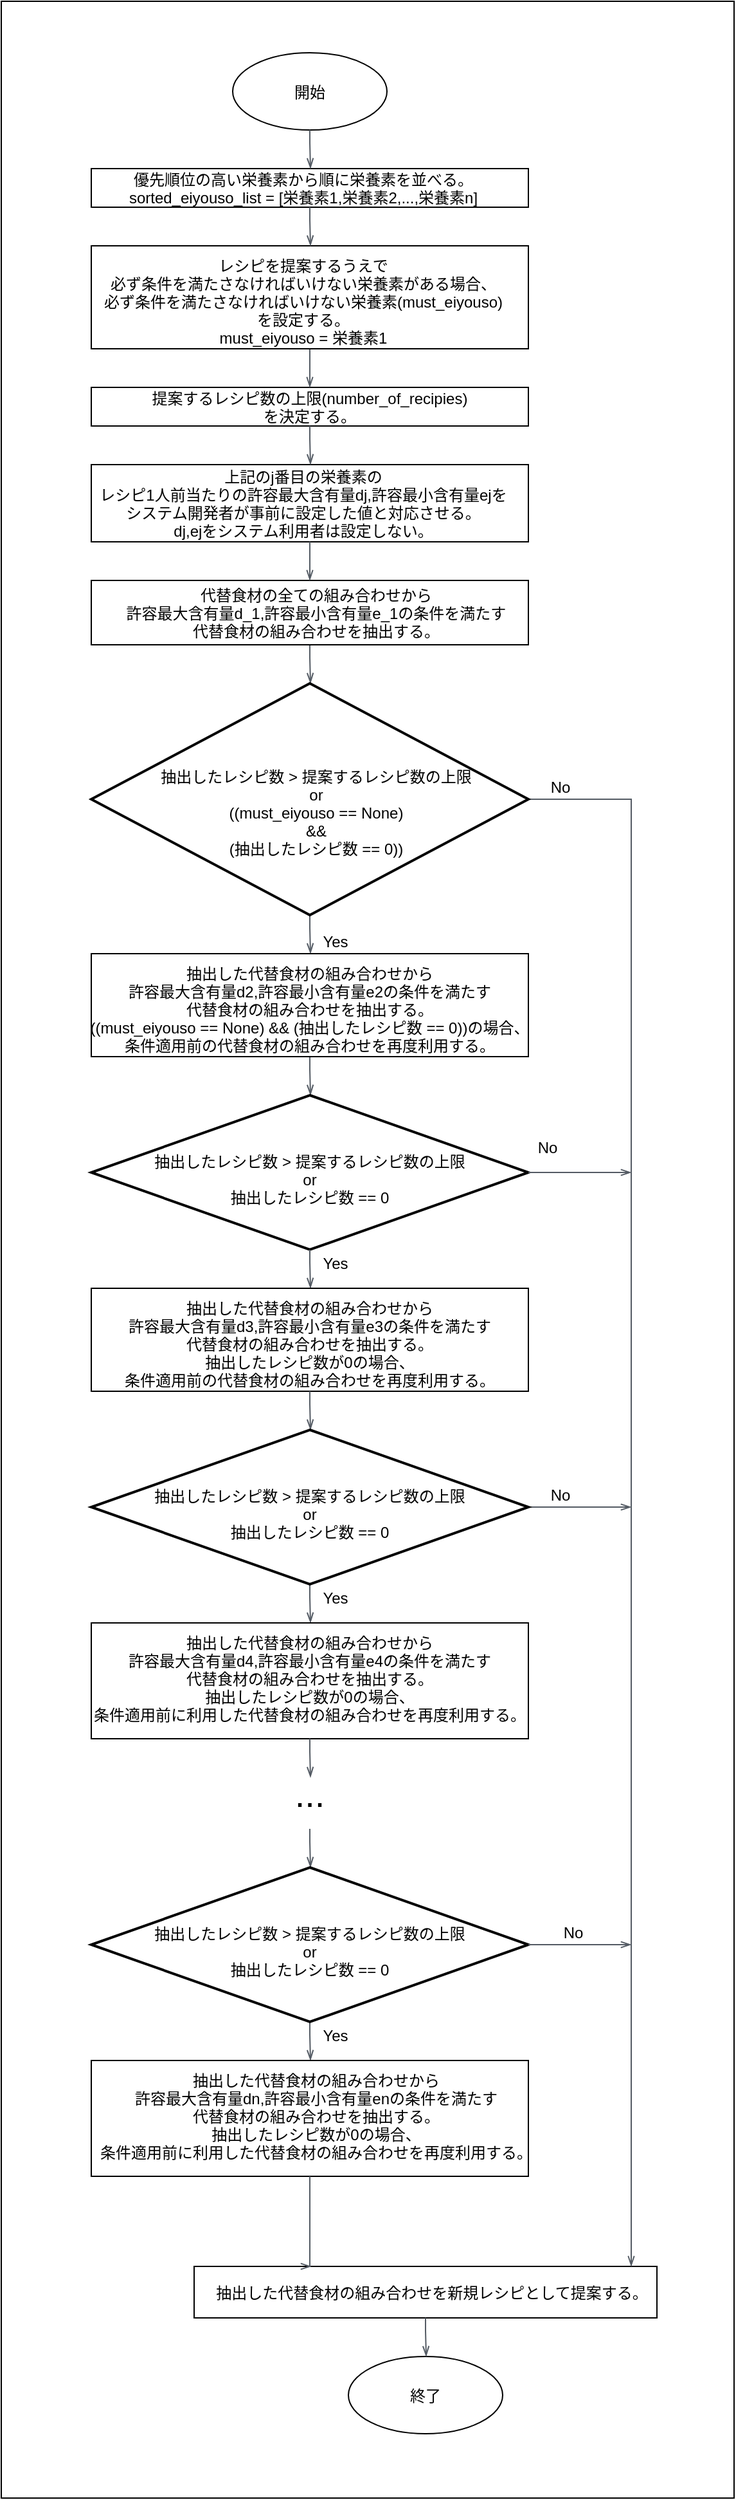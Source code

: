 <mxfile version="14.7.7" type="github">
  <diagram id="zRziVPeCVlG07U9BPZFa" name="Page-1">
    <mxGraphModel dx="868" dy="1250" grid="1" gridSize="10" guides="0" tooltips="1" connect="1" arrows="1" fold="1" page="0" pageScale="1" pageWidth="827" pageHeight="1169" math="0" shadow="0">
      <root>
        <mxCell id="0" />
        <mxCell id="1" parent="0" />
        <mxCell id="kCSx7BQUmaSw3ekZadOx-1" value="" style="rounded=0;whiteSpace=wrap;html=1;" parent="1" vertex="1">
          <mxGeometry x="30" y="-780" width="570" height="1940" as="geometry" />
        </mxCell>
        <mxCell id="hJdnB4xZ4oUYTax6oUDe-4" value="" style="strokeWidth=1;html=1;shape=mxgraph.flowchart.start_1;whiteSpace=wrap;labelBorderColor=#000000;" parent="1" vertex="1">
          <mxGeometry x="210" y="-740" width="120" height="60" as="geometry" />
        </mxCell>
        <mxCell id="hJdnB4xZ4oUYTax6oUDe-14" value="開始" style="text;align=center;verticalAlign=middle;resizable=0;points=[];autosize=1;labelBackgroundColor=#ffffff;labelBorderColor=none;" parent="1" vertex="1">
          <mxGeometry x="250" y="-720" width="40" height="20" as="geometry" />
        </mxCell>
        <mxCell id="hJdnB4xZ4oUYTax6oUDe-34" value="" style="edgeStyle=orthogonalEdgeStyle;html=1;endArrow=openThin;elbow=vertical;startArrow=none;endFill=0;strokeColor=#545B64;rounded=0;" parent="1" edge="1">
          <mxGeometry width="100" relative="1" as="geometry">
            <mxPoint x="270" y="40" as="sourcePoint" />
            <mxPoint x="270.5" y="70" as="targetPoint" />
            <Array as="points">
              <mxPoint x="270" y="50" />
              <mxPoint x="270" y="50" />
            </Array>
          </mxGeometry>
        </mxCell>
        <mxCell id="hJdnB4xZ4oUYTax6oUDe-37" value="上記のj番目の栄養素の&#xa;レシピ1人前当たりの許容最大含有量dj,許容最小含有量ejを&#xa;システム開発者が事前に設定した値と対応させる。&#xa;dj,ejをシステム利用者は設定しない。" style="text;align=center;verticalAlign=middle;resizable=0;points=[];autosize=1;" parent="1" vertex="1">
          <mxGeometry x="100" y="-420" width="330" height="60" as="geometry" />
        </mxCell>
        <mxCell id="hJdnB4xZ4oUYTax6oUDe-43" value="" style="strokeWidth=2;html=1;shape=mxgraph.flowchart.decision;whiteSpace=wrap;rounded=0;labelBackgroundColor=#ffffff;sketch=0;fillColor=none;" parent="1" vertex="1">
          <mxGeometry x="100" y="70" width="340" height="120" as="geometry" />
        </mxCell>
        <mxCell id="hJdnB4xZ4oUYTax6oUDe-44" value="抽出したレシピ数 &gt; 提案するレシピ数の上限&#xa;or&#xa;抽出したレシピ数 == 0" style="text;align=center;verticalAlign=middle;resizable=0;points=[];autosize=1;" parent="1" vertex="1">
          <mxGeometry x="140" y="110" width="260" height="50" as="geometry" />
        </mxCell>
        <mxCell id="hJdnB4xZ4oUYTax6oUDe-45" value="" style="edgeStyle=orthogonalEdgeStyle;html=1;endArrow=openThin;elbow=vertical;startArrow=none;endFill=0;strokeColor=#545B64;rounded=0;" parent="1" edge="1">
          <mxGeometry width="100" relative="1" as="geometry">
            <mxPoint x="270" y="190" as="sourcePoint" />
            <mxPoint x="270.5" y="220" as="targetPoint" />
            <Array as="points">
              <mxPoint x="270" y="200" />
              <mxPoint x="270" y="200" />
            </Array>
          </mxGeometry>
        </mxCell>
        <mxCell id="hJdnB4xZ4oUYTax6oUDe-46" value="" style="verticalLabelPosition=bottom;verticalAlign=top;html=1;shape=mxgraph.basic.rect;fillColor2=none;strokeWidth=1;size=20;indent=5;rounded=0;labelBackgroundColor=#ffffff;sketch=0;fillColor=none;labelBorderColor=none;" parent="1" vertex="1">
          <mxGeometry x="100" y="220" width="340" height="80" as="geometry" />
        </mxCell>
        <mxCell id="hJdnB4xZ4oUYTax6oUDe-48" value="抽出した代替食材の組み合わせから&#xa;許容最大含有量d3,許容最小含有量e3の条件を満たす&#xa;代替食材の組み合わせを抽出する。&#xa;抽出したレシピ数が0の場合、&#xa;条件適用前の代替食材の組み合わせを再度利用する。&#xa;" style="text;align=center;verticalAlign=middle;resizable=0;points=[];autosize=1;" parent="1" vertex="1">
          <mxGeometry x="120" y="230" width="300" height="80" as="geometry" />
        </mxCell>
        <mxCell id="hJdnB4xZ4oUYTax6oUDe-49" value="" style="edgeStyle=orthogonalEdgeStyle;html=1;endArrow=openThin;elbow=vertical;startArrow=none;endFill=0;strokeColor=#545B64;rounded=0;" parent="1" edge="1">
          <mxGeometry width="100" relative="1" as="geometry">
            <mxPoint x="270" y="300" as="sourcePoint" />
            <mxPoint x="270.5" y="330" as="targetPoint" />
            <Array as="points">
              <mxPoint x="270" y="310" />
              <mxPoint x="270" y="310" />
            </Array>
          </mxGeometry>
        </mxCell>
        <mxCell id="hJdnB4xZ4oUYTax6oUDe-53" value="..." style="text;align=center;verticalAlign=middle;resizable=0;points=[];autosize=1;fontSize=28;" parent="1" vertex="1">
          <mxGeometry x="250" y="590" width="40" height="40" as="geometry" />
        </mxCell>
        <mxCell id="hJdnB4xZ4oUYTax6oUDe-56" value="" style="edgeStyle=orthogonalEdgeStyle;html=1;endArrow=openThin;elbow=vertical;startArrow=none;endFill=0;strokeColor=#545B64;rounded=0;" parent="1" edge="1">
          <mxGeometry width="100" relative="1" as="geometry">
            <mxPoint x="270" y="450" as="sourcePoint" />
            <mxPoint x="270.5" y="480" as="targetPoint" />
            <Array as="points">
              <mxPoint x="270" y="460" />
              <mxPoint x="270" y="460" />
            </Array>
          </mxGeometry>
        </mxCell>
        <mxCell id="hJdnB4xZ4oUYTax6oUDe-60" value="" style="edgeStyle=orthogonalEdgeStyle;html=1;endArrow=openThin;elbow=vertical;startArrow=none;endFill=0;strokeColor=#545B64;rounded=0;" parent="1" edge="1">
          <mxGeometry width="100" relative="1" as="geometry">
            <mxPoint x="270" y="640" as="sourcePoint" />
            <mxPoint x="270.5" y="670" as="targetPoint" />
            <Array as="points">
              <mxPoint x="270" y="650" />
              <mxPoint x="270" y="650" />
            </Array>
          </mxGeometry>
        </mxCell>
        <mxCell id="hJdnB4xZ4oUYTax6oUDe-68" value="" style="edgeStyle=orthogonalEdgeStyle;html=1;endArrow=openThin;elbow=vertical;startArrow=none;endFill=0;strokeColor=#545B64;rounded=0;" parent="1" edge="1">
          <mxGeometry width="100" relative="1" as="geometry">
            <mxPoint x="270" y="790" as="sourcePoint" />
            <mxPoint x="270.5" y="820" as="targetPoint" />
            <Array as="points">
              <mxPoint x="270" y="800" />
              <mxPoint x="270" y="800" />
            </Array>
          </mxGeometry>
        </mxCell>
        <mxCell id="hJdnB4xZ4oUYTax6oUDe-75" value="" style="verticalLabelPosition=bottom;verticalAlign=top;html=1;shape=mxgraph.basic.rect;fillColor2=none;strokeWidth=1;size=20;indent=5;rounded=0;labelBackgroundColor=#ffffff;sketch=0;fillColor=none;labelBorderColor=none;" parent="1" vertex="1">
          <mxGeometry x="180" y="980" width="360" height="40" as="geometry" />
        </mxCell>
        <mxCell id="hJdnB4xZ4oUYTax6oUDe-88" value="" style="edgeStyle=orthogonalEdgeStyle;html=1;endArrow=openThin;elbow=vertical;startArrow=none;endFill=0;strokeColor=#545B64;rounded=0;" parent="1" edge="1">
          <mxGeometry width="100" relative="1" as="geometry">
            <mxPoint x="440" y="390" as="sourcePoint" />
            <mxPoint x="520" y="390" as="targetPoint" />
            <Array as="points">
              <mxPoint x="440" y="390" />
              <mxPoint x="440" y="390" />
            </Array>
          </mxGeometry>
        </mxCell>
        <mxCell id="hJdnB4xZ4oUYTax6oUDe-98" value="No" style="text;align=center;verticalAlign=middle;resizable=0;points=[];autosize=1;fontSize=12;" parent="1" vertex="1">
          <mxGeometry x="460" y="710" width="30" height="20" as="geometry" />
        </mxCell>
        <mxCell id="hJdnB4xZ4oUYTax6oUDe-99" value="No" style="text;align=center;verticalAlign=middle;resizable=0;points=[];autosize=1;fontSize=12;" parent="1" vertex="1">
          <mxGeometry x="450" y="370" width="30" height="20" as="geometry" />
        </mxCell>
        <mxCell id="hJdnB4xZ4oUYTax6oUDe-102" value="Yes" style="text;align=center;verticalAlign=middle;resizable=0;points=[];autosize=1;fontSize=12;" parent="1" vertex="1">
          <mxGeometry x="270" y="790" width="40" height="20" as="geometry" />
        </mxCell>
        <mxCell id="hJdnB4xZ4oUYTax6oUDe-103" value="Yes" style="text;align=center;verticalAlign=middle;resizable=0;points=[];autosize=1;fontSize=12;" parent="1" vertex="1">
          <mxGeometry x="270" y="190" width="40" height="20" as="geometry" />
        </mxCell>
        <mxCell id="hJdnB4xZ4oUYTax6oUDe-134" value="" style="edgeStyle=orthogonalEdgeStyle;html=1;endArrow=openThin;elbow=vertical;startArrow=none;endFill=0;strokeColor=#545B64;rounded=0;" parent="1" source="kCSx7BQUmaSw3ekZadOx-31" edge="1">
          <mxGeometry width="100" relative="1" as="geometry">
            <mxPoint x="440" y="-230" as="sourcePoint" />
            <mxPoint x="520" y="980" as="targetPoint" />
            <Array as="points">
              <mxPoint x="520" y="-160" />
            </Array>
          </mxGeometry>
        </mxCell>
        <mxCell id="hJdnB4xZ4oUYTax6oUDe-135" value="" style="strokeWidth=1;html=1;shape=mxgraph.flowchart.start_1;whiteSpace=wrap;labelBorderColor=#000000;" parent="1" vertex="1">
          <mxGeometry x="300" y="1050" width="120" height="60" as="geometry" />
        </mxCell>
        <mxCell id="hJdnB4xZ4oUYTax6oUDe-136" value="終了" style="text;align=center;verticalAlign=middle;resizable=0;points=[];autosize=1;fontSize=12;" parent="1" vertex="1">
          <mxGeometry x="340" y="1070" width="40" height="20" as="geometry" />
        </mxCell>
        <mxCell id="hJdnB4xZ4oUYTax6oUDe-140" value="Yes" style="text;align=center;verticalAlign=middle;resizable=0;points=[];autosize=1;fontSize=12;" parent="1" vertex="1">
          <mxGeometry x="270" y="450" width="40" height="20" as="geometry" />
        </mxCell>
        <mxCell id="hJdnB4xZ4oUYTax6oUDe-141" value="No" style="text;align=center;verticalAlign=middle;resizable=0;points=[];autosize=1;fontSize=12;" parent="1" vertex="1">
          <mxGeometry x="450" y="-180" width="30" height="20" as="geometry" />
        </mxCell>
        <mxCell id="EWWK25YCGGDl8XbODBrF-3" value="" style="verticalLabelPosition=bottom;verticalAlign=top;html=1;shape=mxgraph.basic.rect;fillColor2=none;strokeWidth=1;size=20;indent=5;rounded=0;labelBackgroundColor=#ffffff;sketch=0;fillColor=none;labelBorderColor=none;" parent="1" vertex="1">
          <mxGeometry x="100" y="-650" width="340" height="30" as="geometry" />
        </mxCell>
        <mxCell id="EWWK25YCGGDl8XbODBrF-4" value="優先順位の高い栄養素から順に栄養素を並べる。&#xa;sorted_eiyouso_list = [栄養素1,栄養素2,...,栄養素n]" style="text;align=center;verticalAlign=middle;resizable=0;points=[];autosize=1;strokeColor=none;" parent="1" vertex="1">
          <mxGeometry x="120" y="-650" width="290" height="30" as="geometry" />
        </mxCell>
        <mxCell id="EWWK25YCGGDl8XbODBrF-6" value="提案するレシピ数の上限(number_of_recipies)&#xa;を決定する。" style="text;align=center;verticalAlign=middle;resizable=0;points=[];autosize=1;strokeColor=none;" parent="1" vertex="1">
          <mxGeometry x="140" y="-480" width="260" height="30" as="geometry" />
        </mxCell>
        <mxCell id="EWWK25YCGGDl8XbODBrF-11" value="" style="edgeStyle=orthogonalEdgeStyle;html=1;endArrow=openThin;elbow=vertical;startArrow=none;endFill=0;strokeColor=#545B64;rounded=0;" parent="1" edge="1">
          <mxGeometry width="100" relative="1" as="geometry">
            <mxPoint x="270" y="-280" as="sourcePoint" />
            <mxPoint x="270.5" y="-250" as="targetPoint" />
            <Array as="points">
              <mxPoint x="270.5" y="-270" />
              <mxPoint x="270.5" y="-270" />
            </Array>
          </mxGeometry>
        </mxCell>
        <mxCell id="EWWK25YCGGDl8XbODBrF-14" value="" style="verticalLabelPosition=bottom;verticalAlign=top;html=1;shape=mxgraph.basic.rect;fillColor2=none;strokeWidth=1;size=20;indent=5;rounded=0;labelBackgroundColor=#ffffff;sketch=0;fillColor=none;labelBorderColor=none;" parent="1" vertex="1">
          <mxGeometry x="100" y="-480" width="340" height="30" as="geometry" />
        </mxCell>
        <mxCell id="EWWK25YCGGDl8XbODBrF-15" value="" style="edgeStyle=orthogonalEdgeStyle;html=1;endArrow=openThin;elbow=vertical;startArrow=none;endFill=0;strokeColor=#545B64;rounded=0;" parent="1" edge="1">
          <mxGeometry width="100" relative="1" as="geometry">
            <mxPoint x="270" y="-510" as="sourcePoint" />
            <mxPoint x="270" y="-480" as="targetPoint" />
            <Array as="points">
              <mxPoint x="270.5" y="-500" />
              <mxPoint x="270.5" y="-500" />
            </Array>
          </mxGeometry>
        </mxCell>
        <mxCell id="kCSx7BQUmaSw3ekZadOx-2" value="" style="strokeWidth=2;html=1;shape=mxgraph.flowchart.decision;whiteSpace=wrap;rounded=0;labelBackgroundColor=#ffffff;sketch=0;fillColor=none;" parent="1" vertex="1">
          <mxGeometry x="100" y="330" width="340" height="120" as="geometry" />
        </mxCell>
        <mxCell id="kCSx7BQUmaSw3ekZadOx-3" value="抽出したレシピ数 &gt; 提案するレシピ数の上限&#xa;or&#xa;抽出したレシピ数 == 0" style="text;align=center;verticalAlign=middle;resizable=0;points=[];autosize=1;" parent="1" vertex="1">
          <mxGeometry x="140" y="370" width="260" height="50" as="geometry" />
        </mxCell>
        <mxCell id="kCSx7BQUmaSw3ekZadOx-4" value="抽出した代替食材の組み合わせから&#xa;許容最大含有量d4,許容最小含有量e4の条件を満たす&#xa;代替食材の組み合わせを抽出する。&#xa;抽出したレシピ数が0の場合、&#xa;条件適用前に利用した代替食材の組み合わせを再度利用する。&#xa;" style="text;align=center;verticalAlign=middle;resizable=0;points=[];autosize=1;" parent="1" vertex="1">
          <mxGeometry x="95" y="490" width="350" height="80" as="geometry" />
        </mxCell>
        <mxCell id="kCSx7BQUmaSw3ekZadOx-6" value="" style="verticalLabelPosition=bottom;verticalAlign=top;html=1;shape=mxgraph.basic.rect;fillColor2=none;strokeWidth=1;size=20;indent=5;rounded=0;labelBackgroundColor=#ffffff;sketch=0;fillColor=none;labelBorderColor=none;" parent="1" vertex="1">
          <mxGeometry x="100" y="480" width="340" height="90" as="geometry" />
        </mxCell>
        <mxCell id="kCSx7BQUmaSw3ekZadOx-7" value="" style="edgeStyle=orthogonalEdgeStyle;html=1;endArrow=openThin;elbow=vertical;startArrow=none;endFill=0;strokeColor=#545B64;rounded=0;" parent="1" edge="1">
          <mxGeometry width="100" relative="1" as="geometry">
            <mxPoint x="270" y="570" as="sourcePoint" />
            <mxPoint x="270.5" y="600" as="targetPoint" />
            <Array as="points">
              <mxPoint x="270" y="580" />
              <mxPoint x="270" y="580" />
            </Array>
          </mxGeometry>
        </mxCell>
        <mxCell id="kCSx7BQUmaSw3ekZadOx-9" value="" style="strokeWidth=2;html=1;shape=mxgraph.flowchart.decision;whiteSpace=wrap;rounded=0;labelBackgroundColor=#ffffff;sketch=0;fillColor=none;" parent="1" vertex="1">
          <mxGeometry x="100" y="670" width="340" height="120" as="geometry" />
        </mxCell>
        <mxCell id="kCSx7BQUmaSw3ekZadOx-10" value="" style="edgeStyle=orthogonalEdgeStyle;html=1;endArrow=openThin;elbow=vertical;startArrow=none;endFill=0;strokeColor=#545B64;rounded=0;" parent="1" edge="1">
          <mxGeometry width="100" relative="1" as="geometry">
            <mxPoint x="440" y="730" as="sourcePoint" />
            <mxPoint x="520" y="730" as="targetPoint" />
            <Array as="points">
              <mxPoint x="440" y="730" />
              <mxPoint x="440" y="730" />
            </Array>
          </mxGeometry>
        </mxCell>
        <mxCell id="kCSx7BQUmaSw3ekZadOx-11" value="抽出したレシピ数 &gt; 提案するレシピ数の上限&#xa;or&#xa;抽出したレシピ数 == 0" style="text;align=center;verticalAlign=middle;resizable=0;points=[];autosize=1;" parent="1" vertex="1">
          <mxGeometry x="140" y="710" width="260" height="50" as="geometry" />
        </mxCell>
        <mxCell id="kCSx7BQUmaSw3ekZadOx-12" value="" style="verticalLabelPosition=bottom;verticalAlign=top;html=1;shape=mxgraph.basic.rect;fillColor2=none;strokeWidth=1;size=20;indent=5;rounded=0;labelBackgroundColor=#ffffff;sketch=0;fillColor=none;labelBorderColor=none;" parent="1" vertex="1">
          <mxGeometry x="100" y="820" width="340" height="90" as="geometry" />
        </mxCell>
        <mxCell id="kCSx7BQUmaSw3ekZadOx-13" value="抽出した代替食材の組み合わせから&#xa;許容最大含有量dn,許容最小含有量enの条件を満たす&#xa;代替食材の組み合わせを抽出する。&#xa;抽出したレシピ数が0の場合、&#xa;条件適用前に利用した代替食材の組み合わせを再度利用する。&#xa;" style="text;align=center;verticalAlign=middle;resizable=0;points=[];autosize=1;" parent="1" vertex="1">
          <mxGeometry x="100" y="830" width="350" height="80" as="geometry" />
        </mxCell>
        <mxCell id="kCSx7BQUmaSw3ekZadOx-14" value="抽出した代替食材の組み合わせを新規レシピとして提案する。" style="text;align=center;verticalAlign=middle;resizable=0;points=[];autosize=1;strokeColor=none;" parent="1" vertex="1">
          <mxGeometry x="190" y="990" width="350" height="20" as="geometry" />
        </mxCell>
        <mxCell id="kCSx7BQUmaSw3ekZadOx-15" value="" style="edgeStyle=orthogonalEdgeStyle;html=1;endArrow=openThin;elbow=vertical;startArrow=none;endFill=0;strokeColor=#545B64;rounded=0;" parent="1" edge="1">
          <mxGeometry width="100" relative="1" as="geometry">
            <mxPoint x="270" y="910" as="sourcePoint" />
            <mxPoint x="271" y="980" as="targetPoint" />
            <Array as="points">
              <mxPoint x="270" y="920" />
              <mxPoint x="270" y="920" />
            </Array>
          </mxGeometry>
        </mxCell>
        <mxCell id="kCSx7BQUmaSw3ekZadOx-17" value="" style="edgeStyle=orthogonalEdgeStyle;html=1;endArrow=openThin;elbow=vertical;startArrow=none;endFill=0;strokeColor=#545B64;rounded=0;" parent="1" edge="1">
          <mxGeometry width="100" relative="1" as="geometry">
            <mxPoint x="360" y="1020" as="sourcePoint" />
            <mxPoint x="360.5" y="1050" as="targetPoint" />
            <Array as="points">
              <mxPoint x="360" y="1030" />
              <mxPoint x="360" y="1030" />
            </Array>
          </mxGeometry>
        </mxCell>
        <mxCell id="kCSx7BQUmaSw3ekZadOx-20" value="" style="edgeStyle=orthogonalEdgeStyle;html=1;endArrow=openThin;elbow=vertical;startArrow=none;endFill=0;strokeColor=#545B64;rounded=0;" parent="1" edge="1">
          <mxGeometry width="100" relative="1" as="geometry">
            <mxPoint x="270" y="-680" as="sourcePoint" />
            <mxPoint x="270.5" y="-650" as="targetPoint" />
            <Array as="points">
              <mxPoint x="270.5" y="-670" />
              <mxPoint x="270.5" y="-670" />
            </Array>
          </mxGeometry>
        </mxCell>
        <mxCell id="kCSx7BQUmaSw3ekZadOx-21" value="レシピを提案するうえで&#xa;必ず条件を満たさなければいけない栄養素がある場合、&#xa;必ず条件を満たさなければいけない栄養素(must_eiyouso)&#xa;を設定する。&#xa;must_eiyouso = 栄養素1&#xa;" style="text;align=center;verticalAlign=middle;resizable=0;points=[];autosize=1;strokeColor=none;" parent="1" vertex="1">
          <mxGeometry x="100" y="-580" width="330" height="80" as="geometry" />
        </mxCell>
        <mxCell id="kCSx7BQUmaSw3ekZadOx-22" value="" style="verticalLabelPosition=bottom;verticalAlign=top;html=1;shape=mxgraph.basic.rect;fillColor2=none;strokeWidth=1;size=20;indent=5;rounded=0;labelBackgroundColor=#ffffff;sketch=0;fillColor=none;labelBorderColor=none;" parent="1" vertex="1">
          <mxGeometry x="100" y="-590" width="340" height="80" as="geometry" />
        </mxCell>
        <mxCell id="kCSx7BQUmaSw3ekZadOx-27" value="" style="verticalLabelPosition=bottom;verticalAlign=top;html=1;shape=mxgraph.basic.rect;fillColor2=none;strokeWidth=1;size=20;indent=5;rounded=0;labelBackgroundColor=#ffffff;sketch=0;fillColor=none;labelBorderColor=none;" parent="1" vertex="1">
          <mxGeometry x="100" y="-330" width="340" height="50" as="geometry" />
        </mxCell>
        <mxCell id="kCSx7BQUmaSw3ekZadOx-28" value="代替食材の全ての組み合わせから&#xa;許容最大含有量d_1,許容最小含有量e_1の条件を満たす&#xa;代替食材の組み合わせを抽出する。" style="text;align=center;verticalAlign=middle;resizable=0;points=[];autosize=1;" parent="1" vertex="1">
          <mxGeometry x="120" y="-330" width="310" height="50" as="geometry" />
        </mxCell>
        <mxCell id="kCSx7BQUmaSw3ekZadOx-29" value="" style="edgeStyle=orthogonalEdgeStyle;html=1;endArrow=openThin;elbow=vertical;startArrow=none;endFill=0;strokeColor=#545B64;rounded=0;" parent="1" edge="1">
          <mxGeometry width="100" relative="1" as="geometry">
            <mxPoint x="270" y="-620" as="sourcePoint" />
            <mxPoint x="270.5" y="-590" as="targetPoint" />
            <Array as="points">
              <mxPoint x="270.5" y="-610" />
              <mxPoint x="270.5" y="-610" />
            </Array>
          </mxGeometry>
        </mxCell>
        <mxCell id="kCSx7BQUmaSw3ekZadOx-32" value="抽出したレシピ数 &gt; 提案するレシピ数の上限&#xa;or&#xa;((must_eiyouso == None) &#xa;&amp;&amp; &#xa;(抽出したレシピ数 == 0))" style="text;align=center;verticalAlign=middle;resizable=0;points=[];autosize=1;" parent="1" vertex="1">
          <mxGeometry x="145" y="-190" width="260" height="80" as="geometry" />
        </mxCell>
        <mxCell id="kCSx7BQUmaSw3ekZadOx-33" value="Yes" style="text;align=center;verticalAlign=middle;resizable=0;points=[];autosize=1;fontSize=12;" parent="1" vertex="1">
          <mxGeometry x="270" y="-60" width="40" height="20" as="geometry" />
        </mxCell>
        <mxCell id="kCSx7BQUmaSw3ekZadOx-34" value="" style="edgeStyle=orthogonalEdgeStyle;html=1;endArrow=openThin;elbow=vertical;startArrow=none;endFill=0;strokeColor=#545B64;rounded=0;" parent="1" edge="1">
          <mxGeometry width="100" relative="1" as="geometry">
            <mxPoint x="270" y="-70" as="sourcePoint" />
            <mxPoint x="270.5" y="-40" as="targetPoint" />
            <Array as="points">
              <mxPoint x="270" y="-60" />
              <mxPoint x="270" y="-60" />
            </Array>
          </mxGeometry>
        </mxCell>
        <mxCell id="kCSx7BQUmaSw3ekZadOx-35" value="抽出した代替食材の組み合わせから&#xa;許容最大含有量d2,許容最小含有量e2の条件を満たす&#xa;代替食材の組み合わせを抽出する。&#xa;((must_eiyouso == None) &amp;&amp; (抽出したレシピ数 == 0))の場合、&#xa;条件適用前の代替食材の組み合わせを再度利用する。&#xa;" style="text;align=center;verticalAlign=middle;resizable=0;points=[];autosize=1;" parent="1" vertex="1">
          <mxGeometry x="90" y="-30" width="360" height="80" as="geometry" />
        </mxCell>
        <mxCell id="kCSx7BQUmaSw3ekZadOx-38" value="No" style="text;align=center;verticalAlign=middle;resizable=0;points=[];autosize=1;fontSize=12;" parent="1" vertex="1">
          <mxGeometry x="440" y="100" width="30" height="20" as="geometry" />
        </mxCell>
        <mxCell id="kCSx7BQUmaSw3ekZadOx-39" value="" style="edgeStyle=orthogonalEdgeStyle;html=1;endArrow=openThin;elbow=vertical;startArrow=none;endFill=0;strokeColor=#545B64;rounded=0;" parent="1" edge="1">
          <mxGeometry width="100" relative="1" as="geometry">
            <mxPoint x="440" y="130" as="sourcePoint" />
            <mxPoint x="520" y="130" as="targetPoint" />
            <Array as="points">
              <mxPoint x="440" y="130" />
              <mxPoint x="440" y="130" />
            </Array>
          </mxGeometry>
        </mxCell>
        <mxCell id="hJdnB4xZ4oUYTax6oUDe-39" value="" style="verticalLabelPosition=bottom;verticalAlign=top;html=1;shape=mxgraph.basic.rect;fillColor2=none;strokeWidth=1;size=20;indent=5;rounded=0;labelBackgroundColor=#ffffff;sketch=0;fillColor=none;labelBorderColor=none;" parent="1" vertex="1">
          <mxGeometry x="100" y="-420" width="340" height="60" as="geometry" />
        </mxCell>
        <mxCell id="kCSx7BQUmaSw3ekZadOx-31" value="" style="strokeWidth=2;html=1;shape=mxgraph.flowchart.decision;whiteSpace=wrap;rounded=0;labelBackgroundColor=#ffffff;sketch=0;fillColor=none;" parent="1" vertex="1">
          <mxGeometry x="100" y="-250" width="340" height="180" as="geometry" />
        </mxCell>
        <mxCell id="sNHhM3rbvxgGCRVlCPUO-4" value="" style="edgeStyle=orthogonalEdgeStyle;html=1;endArrow=openThin;elbow=vertical;startArrow=none;endFill=0;strokeColor=#545B64;rounded=0;" edge="1" parent="1">
          <mxGeometry width="100" relative="1" as="geometry">
            <mxPoint x="270" y="-450" as="sourcePoint" />
            <mxPoint x="270.5" y="-420" as="targetPoint" />
            <Array as="points">
              <mxPoint x="270.5" y="-440" />
              <mxPoint x="270.5" y="-440" />
            </Array>
          </mxGeometry>
        </mxCell>
        <mxCell id="sNHhM3rbvxgGCRVlCPUO-6" value="" style="verticalLabelPosition=bottom;verticalAlign=top;html=1;shape=mxgraph.basic.rect;fillColor2=none;strokeWidth=1;size=20;indent=5;rounded=0;labelBackgroundColor=#ffffff;sketch=0;fillColor=none;labelBorderColor=none;" vertex="1" parent="1">
          <mxGeometry x="100" y="-40" width="340" height="80" as="geometry" />
        </mxCell>
        <mxCell id="sNHhM3rbvxgGCRVlCPUO-7" value="" style="edgeStyle=orthogonalEdgeStyle;html=1;endArrow=openThin;elbow=vertical;startArrow=none;endFill=0;strokeColor=#545B64;rounded=0;" edge="1" parent="1">
          <mxGeometry width="100" relative="1" as="geometry">
            <mxPoint x="270" y="-360" as="sourcePoint" />
            <mxPoint x="270" y="-330" as="targetPoint" />
            <Array as="points">
              <mxPoint x="270.5" y="-350" />
              <mxPoint x="270.5" y="-350" />
            </Array>
          </mxGeometry>
        </mxCell>
      </root>
    </mxGraphModel>
  </diagram>
</mxfile>
